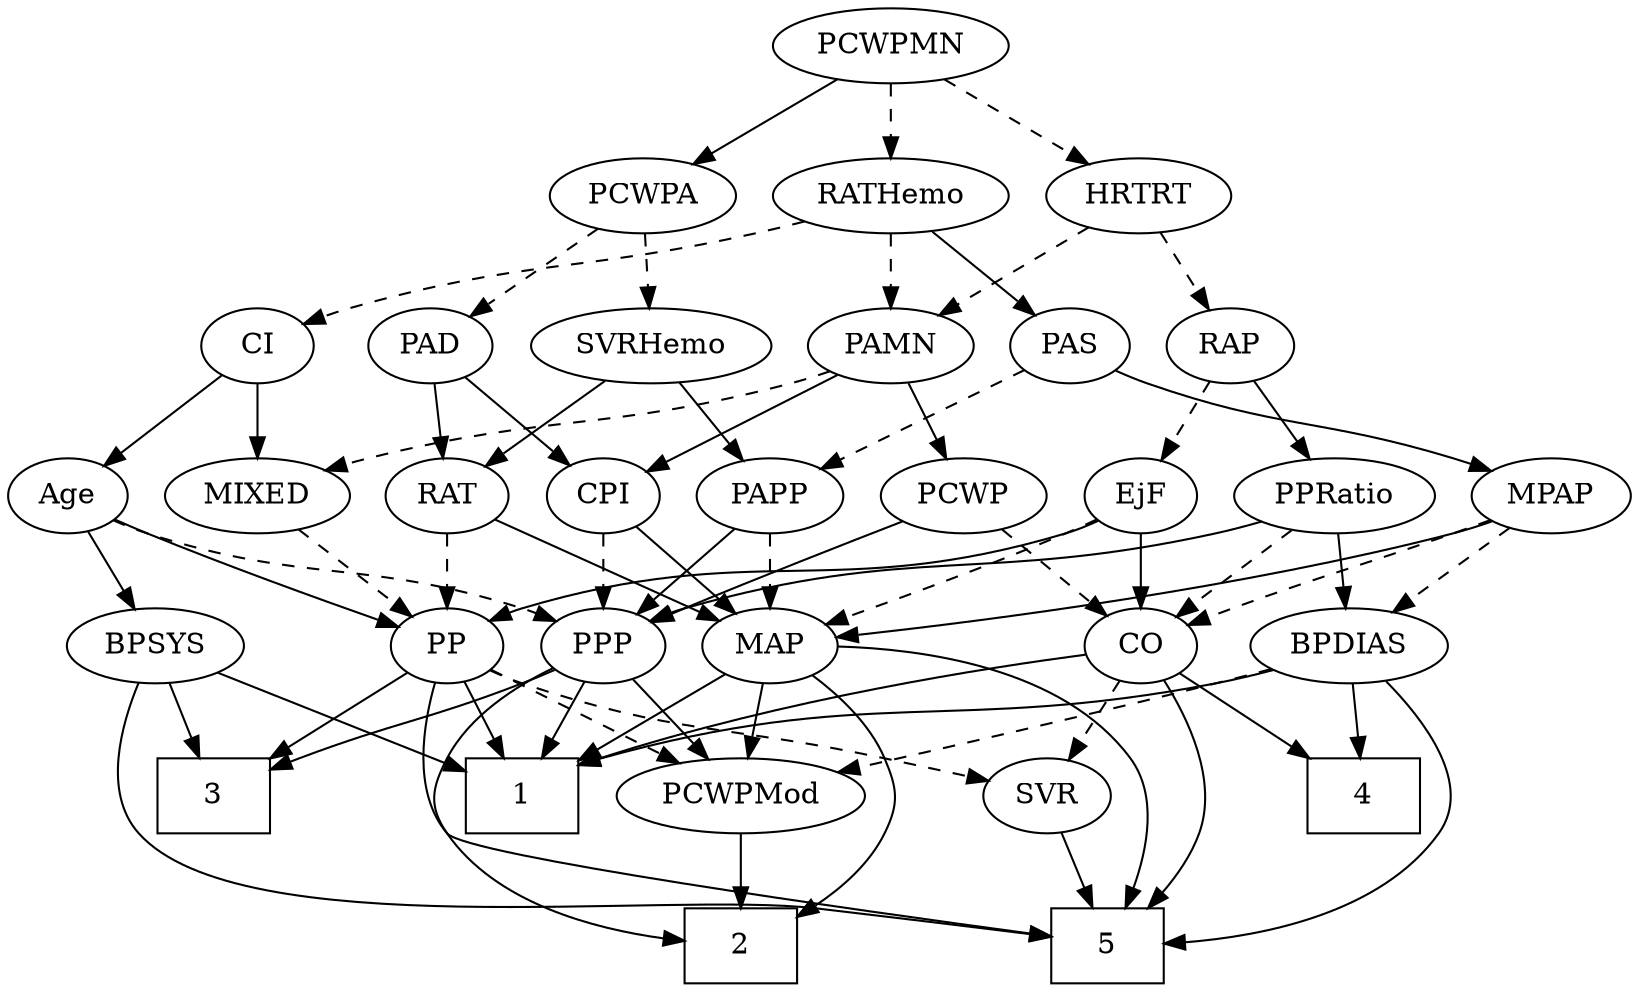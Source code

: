 strict digraph {
	graph [bb="0,0,723.94,468"];
	node [label="\N"];
	1	[height=0.5,
		pos="318.65,90",
		shape=box,
		width=0.75];
	2	[height=0.5,
		pos="605.65,18",
		shape=box,
		width=0.75];
	3	[height=0.5,
		pos="550.65,90",
		shape=box,
		width=0.75];
	4	[height=0.5,
		pos="96.646,90",
		shape=box,
		width=0.75];
	5	[height=0.5,
		pos="235.65,18",
		shape=box,
		width=0.75];
	Age	[height=0.5,
		pos="470.65,234",
		width=0.75];
	BPSYS	[height=0.5,
		pos="387.65,162",
		width=1.0471];
	Age -> BPSYS	[pos="e,405.45,178.01 454.25,219.17 442.59,209.34 426.7,195.93 413.36,184.69",
		style=solid];
	PP	[height=0.5,
		pos="304.65,162",
		width=0.75];
	Age -> PP	[pos="e,325.85,173.34 449.45,222.66 444.61,220.4 439.48,218.06 434.65,216 393.5,198.44 381.79,197.56 340.65,180 338.83,179.23 336.98,178.41 \
335.11,177.58",
		style=solid];
	PPP	[height=0.5,
		pos="470.65,162",
		width=0.75];
	Age -> PPP	[pos="e,470.65,180.1 470.65,215.7 470.65,207.98 470.65,198.71 470.65,190.11",
		style=dashed];
	EjF	[height=0.5,
		pos="124.65,234",
		width=0.75];
	CO	[height=0.5,
		pos="125.65,162",
		width=0.75];
	EjF -> CO	[pos="e,125.4,180.1 124.89,215.7 125,207.98 125.14,198.71 125.26,190.11",
		style=solid];
	MAP	[height=0.5,
		pos="546.65,162",
		width=0.84854];
	EjF -> MAP	[pos="e,523.79,174.09 145.13,221.88 150.08,219.6 155.45,217.45 160.65,216 309.55,174.4 356.95,218.67 506.65,180 509.14,179.36 511.68,178.58 \
514.21,177.72",
		style=dashed];
	EjF -> PP	[pos="e,283.09,173.06 145.79,222.53 150.63,220.27 155.78,217.97 160.65,216 206.77,197.35 220.33,198.18 266.65,180 269,179.08 271.42,178.09 \
273.85,177.07",
		style=solid];
	RAP	[height=0.5,
		pos="124.65,306",
		width=0.77632];
	RAP -> EjF	[pos="e,124.65,252.1 124.65,287.7 124.65,279.98 124.65,270.71 124.65,262.11",
		style=dashed];
	PPRatio	[height=0.5,
		pos="39.646,234",
		width=1.1013];
	RAP -> PPRatio	[pos="e,57.876,250.01 107.85,291.17 95.913,281.34 79.638,267.93 65.98,256.69",
		style=solid];
	MIXED	[height=0.5,
		pos="297.65,234",
		width=1.1193];
	MIXED -> PP	[pos="e,302.94,180.1 299.38,215.7 300.15,207.98 301.08,198.71 301.94,190.11",
		style=dashed];
	MPAP	[height=0.5,
		pos="390.65,234",
		width=0.97491];
	MPAP -> CO	[pos="e,146.79,173.2 364.38,222 358.6,219.82 352.47,217.69 346.65,216 267.45,193.06 243.34,204.62 164.65,180 161.87,179.13 159.03,178.13 \
156.2,177.05",
		style=dashed];
	BPDIAS	[height=0.5,
		pos="215.65,162",
		width=1.1735];
	MPAP -> BPDIAS	[pos="e,245.27,174.85 363.69,222.22 334.54,210.56 287.82,191.87 254.66,178.61",
		style=dashed];
	MPAP -> MAP	[pos="e,523.15,173.54 416.41,221.44 443.08,209.47 484.82,190.74 513.84,177.72",
		style=solid];
	BPSYS -> 1	[pos="e,335.86,108.46 372.33,145.46 363.73,136.73 352.79,125.63 343.03,115.74",
		style=solid];
	BPSYS -> 3	[pos="e,523.58,103.94 415.55,149.78 439.47,140.08 475.03,125.42 514.12,108.15",
		style=solid];
	BPSYS -> 5	[pos="e,262.85,24.635 385.34,143.84 381.88,124.21 373.59,92.192 354.65,72 332.79,48.701 298.83,34.978 272.77,27.356",
		style=solid];
	PAD	[height=0.5,
		pos="542.65,306",
		width=0.79437];
	CPI	[height=0.5,
		pos="542.65,234",
		width=0.75];
	PAD -> CPI	[pos="e,542.65,252.1 542.65,287.7 542.65,279.98 542.65,270.71 542.65,262.11",
		style=solid];
	RAT	[height=0.5,
		pos="696.65,234",
		width=0.75827];
	PAD -> RAT	[pos="e,674.98,245.32 565.24,294.88 596.86,280.71 651.47,256.23 660.65,252 662.24,251.26 663.88,250.51 665.53,249.74",
		style=solid];
	CO -> 1	[pos="e,291.43,99.642 147.38,151.16 152.97,148.73 159,146.2 164.65,144 204.23,128.59 250.4,113.01 281.78,102.77",
		style=solid];
	CO -> 4	[pos="e,103.87,108.45 118.77,144.41 115.48,136.45 111.45,126.72 107.73,117.76",
		style=solid];
	CO -> 5	[pos="e,208.53,18.097 104.69,150.5 89.354,141.54 69.704,127.07 60.646,108 53.783,93.547 51.112,84.849 60.646,72 92.23,29.435 157.06,19.847 \
198.33,18.327",
		style=solid];
	SVR	[height=0.5,
		pos="207.65,90",
		width=0.77632];
	CO -> SVR	[pos="e,191.48,104.8 141.85,147.17 153.75,137.01 170.13,123.03 183.56,111.56",
		style=dashed];
	PAS	[height=0.5,
		pos="459.65,306",
		width=0.75];
	PAS -> MPAP	[pos="e,405.88,250.46 445.35,290.5 435.98,281 423.55,268.38 412.91,257.58",
		style=solid];
	PAPP	[height=0.5,
		pos="619.65,234",
		width=0.88464];
	PAS -> PAPP	[pos="e,595.12,245.73 481.56,295.41 508.47,283.64 554.42,263.54 585.86,249.78",
		style=dashed];
	PAMN	[height=0.5,
		pos="297.65,306",
		width=1.011];
	PAMN -> MIXED	[pos="e,297.65,252.1 297.65,287.7 297.65,279.98 297.65,270.71 297.65,262.11",
		style=dashed];
	PAMN -> CPI	[pos="e,522.02,245.66 326.95,295.32 334.93,292.81 343.59,290.2 351.65,288 419.87,269.37 439.85,275.23 506.65,252 508.56,251.34 510.5,250.6 \
512.44,249.82",
		style=solid];
	PCWP	[height=0.5,
		pos="204.65,234",
		width=0.97491];
	PAMN -> PCWP	[pos="e,223.57,249.25 278.38,290.5 264.95,280.39 246.83,266.75 231.92,255.53",
		style=solid];
	RATHemo	[height=0.5,
		pos="395.65,378",
		width=1.3721];
	RATHemo -> PAS	[pos="e,446.19,321.72 410.49,360.76 419.08,351.37 430.02,339.41 439.39,329.15",
		style=solid];
	RATHemo -> PAMN	[pos="e,317.67,321.3 373.9,361.46 359.85,351.43 341.42,338.27 326.2,327.4",
		style=dashed];
	CI	[height=0.5,
		pos="387.65,306",
		width=0.75];
	RATHemo -> CI	[pos="e,389.6,324.1 393.67,359.7 392.79,351.98 391.73,342.71 390.75,334.11",
		style=dashed];
	CPI -> MAP	[pos="e,545.67,180.1 543.64,215.7 544.08,207.98 544.61,198.71 545.1,190.11",
		style=solid];
	CPI -> PPP	[pos="e,485.44,177.38 528.08,218.83 517.9,208.94 504.12,195.55 492.62,184.36",
		style=dashed];
	RAT -> MAP	[pos="e,570.25,173.92 674.95,222.73 670.24,220.51 665.28,218.17 660.65,216 633.32,203.2 602.26,188.77 579.47,178.2",
		style=solid];
	RAT -> PP	[pos="e,325.13,174.09 676.16,221.91 671.2,219.63 665.83,217.47 660.65,216 522.97,176.92 478.33,219.08 340.65,180 338.7,179.45 336.73,178.8 \
334.77,178.09",
		style=dashed];
	SVR -> 5	[pos="e,228.67,36.447 214.28,72.411 217.46,64.454 221.36,54.722 224.94,45.756",
		style=solid];
	PCWPMod	[height=0.5,
		pos="453.65,90",
		width=1.4443];
	PCWPMod -> 2	[pos="e,578.48,31.509 483.68,75.17 508.26,63.85 543.11,47.797 569.27,35.75",
		style=solid];
	PCWPA	[height=0.5,
		pos="542.65,378",
		width=1.1555];
	PCWPA -> PAD	[pos="e,542.65,324.1 542.65,359.7 542.65,351.98 542.65,342.71 542.65,334.11",
		style=dashed];
	SVRHemo	[height=0.5,
		pos="639.65,306",
		width=1.3902];
	PCWPA -> SVRHemo	[pos="e,618.43,322.31 563.22,362.15 576.79,352.36 594.79,339.37 609.92,328.45",
		style=dashed];
	PCWPMN	[height=0.5,
		pos="395.65,450",
		width=1.3902];
	PCWPMN -> RATHemo	[pos="e,395.65,396.1 395.65,431.7 395.65,423.98 395.65,414.71 395.65,406.11",
		style=dashed];
	PCWPMN -> PCWPA	[pos="e,515.65,391.86 424.69,435.17 448.13,424.01 481.25,408.24 506.42,396.25",
		style=solid];
	HRTRT	[height=0.5,
		pos="288.65,378",
		width=1.1013];
	PCWPMN -> HRTRT	[pos="e,310.47,393.27 372.69,433.98 357,423.72 336.05,410.01 318.99,398.85",
		style=dashed];
	SVRHemo -> RAT	[pos="e,684.02,250.51 653.15,288.41 660.46,279.44 669.6,268.21 677.61,258.37",
		style=solid];
	SVRHemo -> PAPP	[pos="e,624.58,252.28 634.81,288.05 632.58,280.26 629.88,270.82 627.38,262.08",
		style=solid];
	BPDIAS -> 1	[pos="e,293.57,108.04 237.49,146.15 251.34,136.74 269.53,124.38 285.18,113.74",
		style=solid];
	BPDIAS -> 4	[pos="e,123.73,106.93 191.85,147 174.87,137.01 151.73,123.4 132.52,112.1",
		style=solid];
	BPDIAS -> 5	[pos="e,208.47,33.3 197.14,145.38 187.22,135.75 175.97,122.5 170.65,108 165.13,92.981 163.78,86.453 170.65,72 176.98,58.664 188.49,47.578 \
200.09,39.052",
		style=solid];
	BPDIAS -> PCWPMod	[pos="e,414.2,101.91 248.11,150.41 254.88,148.25 261.99,146.02 268.65,144 314.57,130.06 367.22,115.07 404.57,104.61",
		style=dashed];
	MAP -> 1	[pos="e,345.76,97.489 523.15,150.43 517.78,148.17 512.06,145.9 506.65,144 455.18,125.89 394.16,109.61 355.91,100.01",
		style=solid];
	MAP -> 2	[pos="e,629.4,36.09 575.58,156.07 602.07,149.87 639.76,136.36 657.65,108 666.18,94.467 663.7,86.811 657.65,72 653.16,61.017 645.18,51.081 \
636.79,42.858",
		style=solid];
	MAP -> 5	[pos="e,262.82,18.767 562.25,146.33 580.48,127.43 605.87,94.344 586.65,72 546.46,25.286 354.86,19.213 272.94,18.792",
		style=solid];
	MAP -> PCWPMod	[pos="e,474.58,106.76 528.27,147.17 515.35,137.44 497.79,124.23 482.95,113.05",
		style=solid];
	PP -> 1	[pos="e,315.19,108.28 308.04,144.05 309.58,136.35 311.44,127.03 313.17,118.36",
		style=solid];
	PP -> 3	[pos="e,523.41,104.68 325.24,150.25 330.19,147.96 335.53,145.71 340.65,144 412.62,119.94 437.78,132 513.87,107.82",
		style=solid];
	PP -> 5	[pos="e,244.11,36.425 296.73,144.71 284.96,120.49 262.73,74.731 248.58,45.609",
		style=solid];
	PP -> SVR	[pos="e,225.65,103.99 286.86,148.16 272.04,137.47 250.74,122.1 233.96,109.99",
		style=dashed];
	PP -> PCWPMod	[pos="e,423.9,104.93 325.96,150.92 330.79,148.64 335.89,146.24 340.65,144 365.24,132.43 392.86,119.47 414.64,109.26",
		style=dashed];
	PPP -> 1	[pos="e,345.88,103.33 449.35,150.89 444.52,148.61 439.41,146.21 434.65,144 408.12,131.68 378.07,117.95 355.21,107.56",
		style=solid];
	PPP -> 2	[pos="e,606.36,36.347 491.94,150.87 496.77,148.59 501.88,146.2 506.65,144 542.05,127.67 562.16,138.34 586.65,108 600.57,90.757 604.94,\
65.694 606.04,46.555",
		style=solid];
	PPP -> 3	[pos="e,531.2,108.02 486.45,147.17 496.99,137.95 511.11,125.6 523.42,114.82",
		style=solid];
	PPP -> PCWPMod	[pos="e,457.84,108.28 466.53,144.05 464.64,136.26 462.35,126.82 460.22,118.08",
		style=solid];
	PPRatio -> CO	[pos="e,109.06,176.5 58.307,217.81 70.826,207.62 87.448,194.09 101.05,183.02",
		style=dashed];
	PPRatio -> BPDIAS	[pos="e,185.95,174.81 68.709,221.44 98.085,209.76 143.68,191.62 176.28,178.66",
		style=solid];
	PPRatio -> PPP	[pos="e,450.17,174.12 68.868,221.63 75.304,219.48 82.142,217.45 88.646,216 239.57,182.44 285.74,221.6 434.65,180 436.59,179.46 438.57,\
178.81 440.53,178.1",
		style=solid];
	PCWP -> CO	[pos="e,141.3,176.87 187.89,218.15 176.6,208.15 161.54,194.8 149.06,183.75",
		style=dashed];
	PCWP -> PPP	[pos="e,450.07,173.8 230.91,221.98 236.69,219.8 242.82,217.67 248.65,216 329.57,192.74 354.62,206.18 434.65,180 436.57,179.37 438.52,178.66 \
440.47,177.91",
		style=solid];
	CI -> Age	[pos="e,454.56,248.56 404.04,291.17 416.29,280.85 433.2,266.58 446.92,255.01",
		style=solid];
	CI -> MIXED	[pos="e,317,250.05 370.72,291.83 357.83,281.81 339.82,267.81 324.91,256.21",
		style=solid];
	PAPP -> MAP	[pos="e,562.11,177.82 604.17,218.15 594.1,208.5 580.8,195.75 569.52,184.94",
		style=dashed];
	PAPP -> PPP	[pos="e,491.96,173.08 595.83,221.85 572.95,211.14 537.43,194.49 506.65,180 504.86,179.16 503.03,178.3 501.18,177.43",
		style=solid];
	HRTRT -> RAP	[pos="e,147.31,316.67 260.83,365.13 231.96,352.81 186.89,333.57 156.59,320.64",
		style=dashed];
	HRTRT -> PAMN	[pos="e,295.45,324.1 290.87,359.7 291.86,351.98 293.05,342.71 294.16,334.11",
		style=dashed];
}
